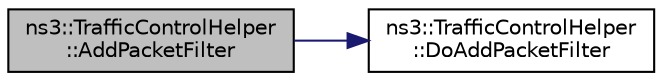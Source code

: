 digraph "ns3::TrafficControlHelper::AddPacketFilter"
{
 // LATEX_PDF_SIZE
  edge [fontname="Helvetica",fontsize="10",labelfontname="Helvetica",labelfontsize="10"];
  node [fontname="Helvetica",fontsize="10",shape=record];
  rankdir="LR";
  Node1 [label="ns3::TrafficControlHelper\l::AddPacketFilter",height=0.2,width=0.4,color="black", fillcolor="grey75", style="filled", fontcolor="black",tooltip="Helper function used to add a packet filter (of the given type and with the given attributes) to the ..."];
  Node1 -> Node2 [color="midnightblue",fontsize="10",style="solid",fontname="Helvetica"];
  Node2 [label="ns3::TrafficControlHelper\l::DoAddPacketFilter",height=0.2,width=0.4,color="black", fillcolor="white", style="filled",URL="$classns3_1_1_traffic_control_helper.html#a4d0f85eaa69c1db914fb12326a2376ad",tooltip="Actual implementation of the AddPacketFilter method."];
}
